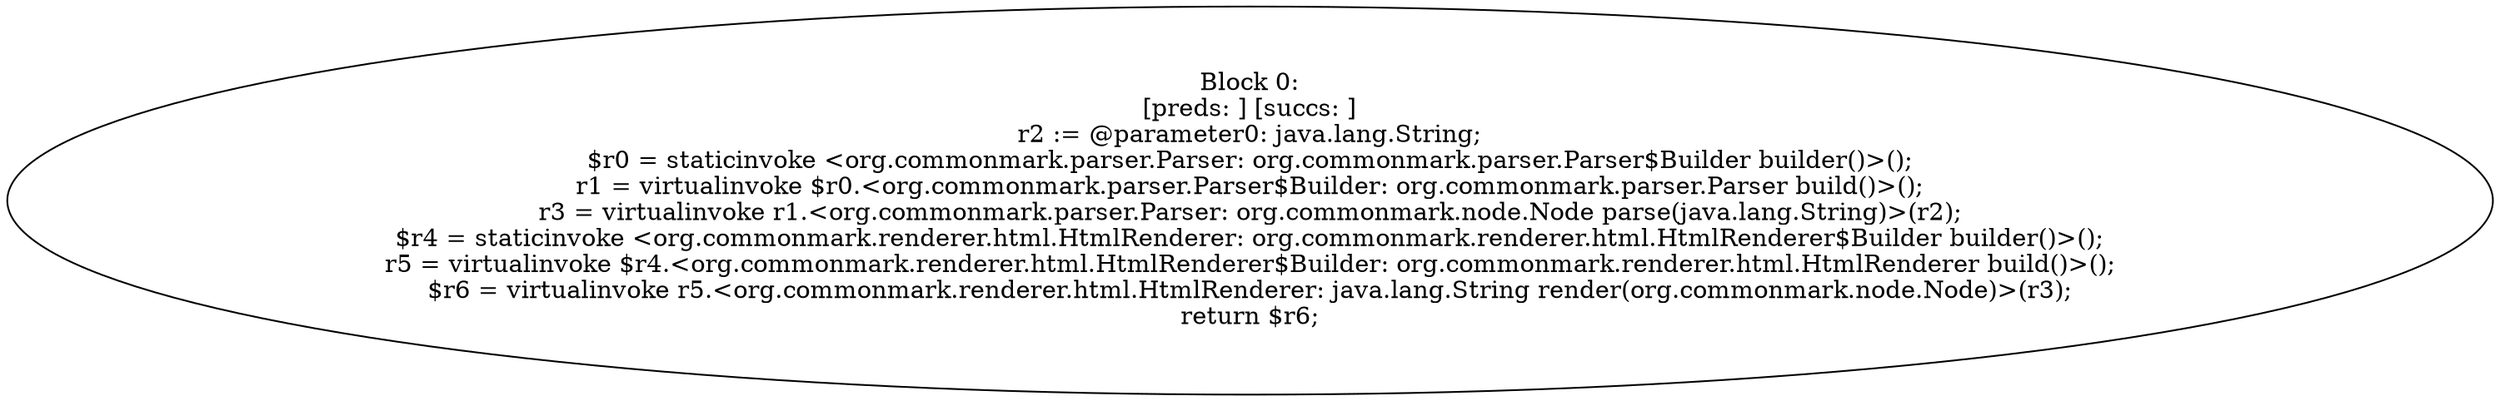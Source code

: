 digraph "unitGraph" {
    "Block 0:
[preds: ] [succs: ]
r2 := @parameter0: java.lang.String;
$r0 = staticinvoke <org.commonmark.parser.Parser: org.commonmark.parser.Parser$Builder builder()>();
r1 = virtualinvoke $r0.<org.commonmark.parser.Parser$Builder: org.commonmark.parser.Parser build()>();
r3 = virtualinvoke r1.<org.commonmark.parser.Parser: org.commonmark.node.Node parse(java.lang.String)>(r2);
$r4 = staticinvoke <org.commonmark.renderer.html.HtmlRenderer: org.commonmark.renderer.html.HtmlRenderer$Builder builder()>();
r5 = virtualinvoke $r4.<org.commonmark.renderer.html.HtmlRenderer$Builder: org.commonmark.renderer.html.HtmlRenderer build()>();
$r6 = virtualinvoke r5.<org.commonmark.renderer.html.HtmlRenderer: java.lang.String render(org.commonmark.node.Node)>(r3);
return $r6;
"
}
